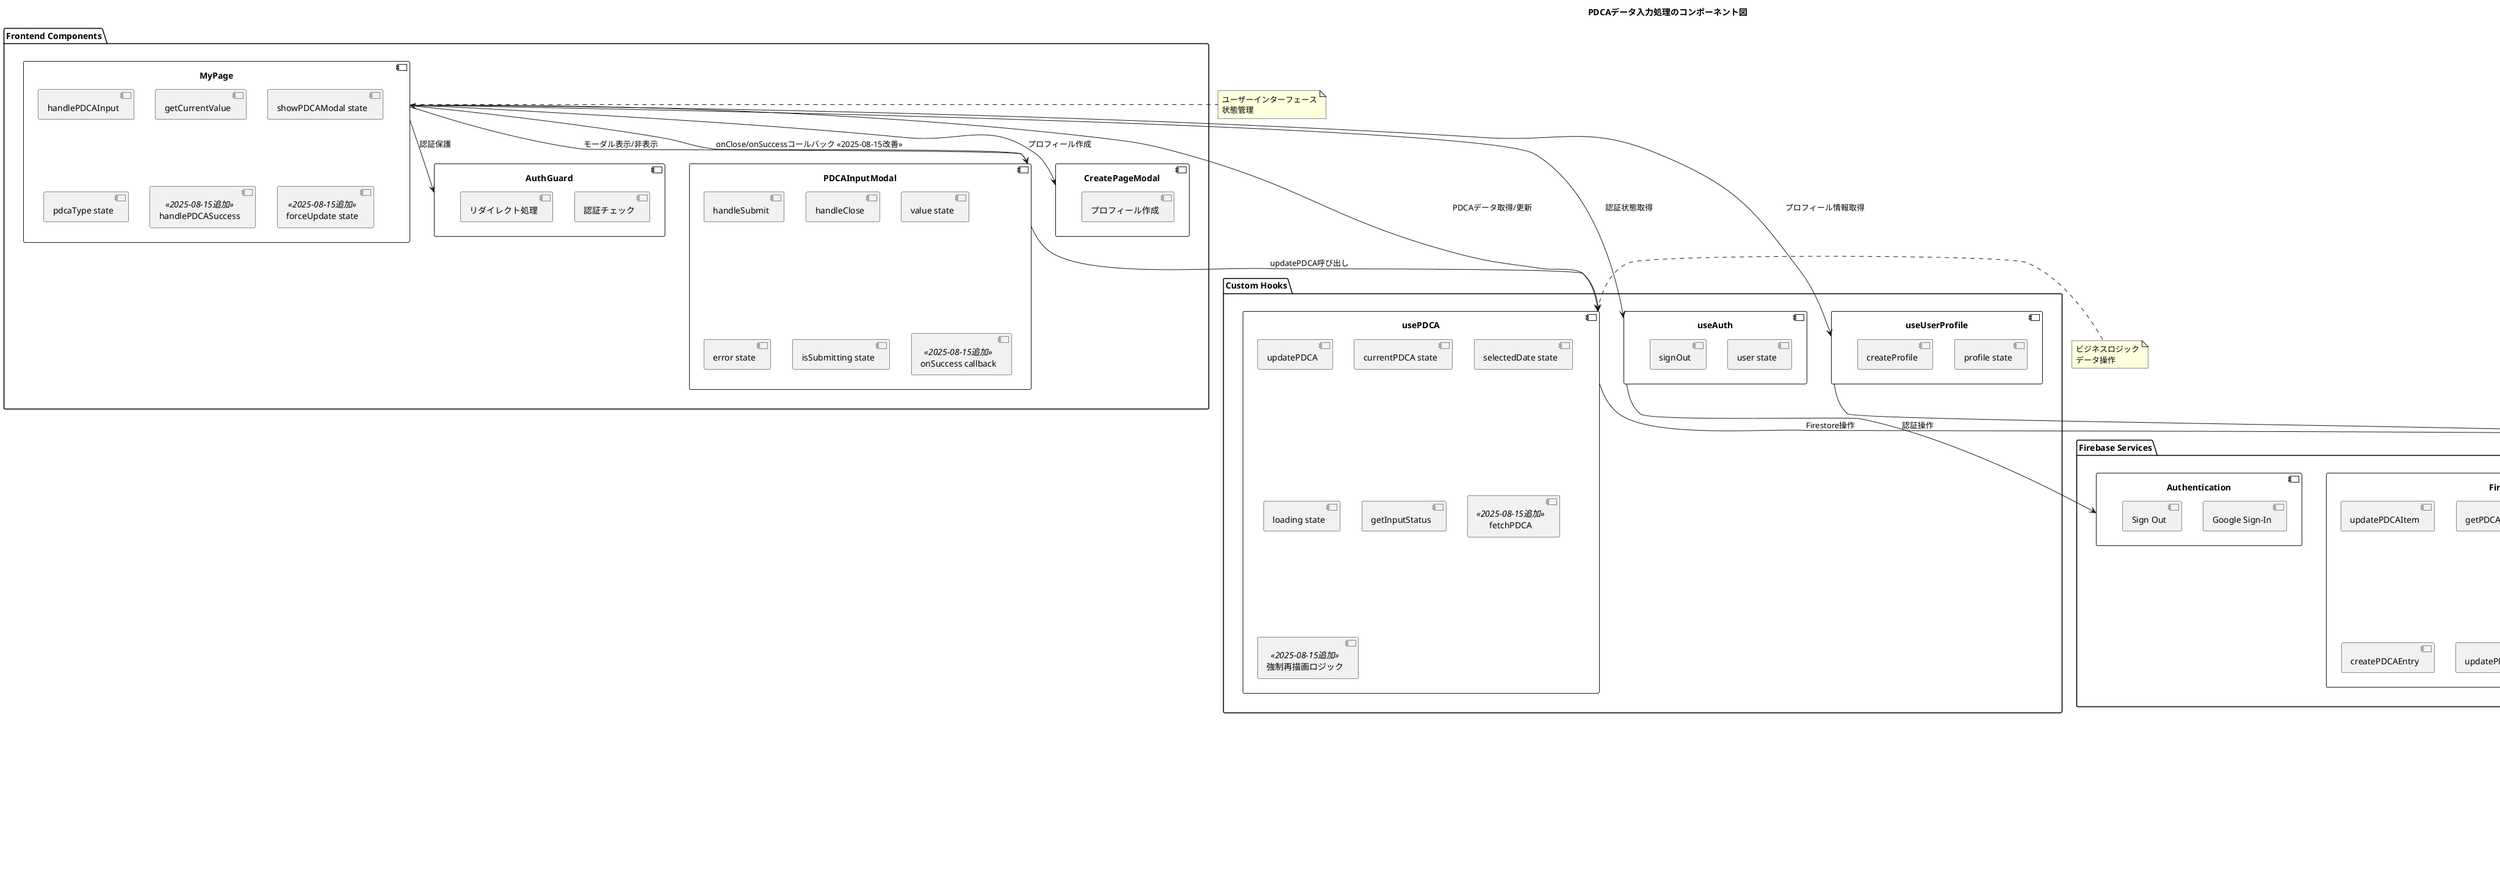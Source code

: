 @startuml
title PDCAデータ入力処理のコンポーネント図

package "Frontend Components" {
  
  component "MyPage" as MP {
    [handlePDCAInput]
    [getCurrentValue]
    [showPDCAModal state]
    [pdcaType state]
    [handlePDCASuccess] <<2025-08-15追加>>
    [forceUpdate state] <<2025-08-15追加>>
  }
  
  component "PDCAInputModal" as PIM {
    [handleSubmit]
    [handleClose]
    [value state]
    [error state]
    [isSubmitting state]
    [onSuccess callback] <<2025-08-15追加>>
  }
  
  component "AuthGuard" as AG {
    [認証チェック]
    [リダイレクト処理]
  }
  
  component "CreatePageModal" as CPM {
    [プロフィール作成]
  }
}

package "Custom Hooks" {
  
  component "usePDCA" as UPH {
    [updatePDCA]
    [currentPDCA state]
    [selectedDate state]
    [loading state]
    [error state]
    [getInputStatus]
    [fetchPDCA] <<2025-08-15追加>>
    [強制再描画ロジック] <<2025-08-15追加>>
  }
  
  component "useAuth" as UA {
    [user state]
    [signOut]
  }
  
  component "useUserProfile" as UUP {
    [profile state]
    [createProfile]
  }
}

package "Firebase Services" {
  
  component "Firestore" as FS {
    [updatePDCAItem]
    [getPDCAEntry]
    [getUserPDCAEntries]
    [createPDCAEntry]
    [updatePDCAEntry]
  }
  
  component "Authentication" as AUTH {
    [Google Sign-In]
    [Sign Out]
  }
}

package "Data Models" {
  
  component "PDCAData" as PD {
    [uid管理]
    [date管理]
    [plan管理]
    [do管理]
    [check管理]
    [action管理]
    [createdAt管理]
    [updatedAt管理]
  }
  
  component "UserProfile" as UP {
    [uid管理]
    [nickname管理]
    [bio管理]
    [location管理]
    [profileCreatedAt管理]
    [profileUpdatedAt管理]
  }
}

' 関係性の定義
MP --> PIM : モーダル表示/非表示
MP --> UPH : PDCAデータ取得/更新
MP --> UA : 認証状態取得
MP --> UUP : プロフィール情報取得
MP --> AG : 認証保護
MP --> CPM : プロフィール作成

PIM --> UPH : updatePDCA呼び出し
PIM --> MP : onClose/onSuccessコールバック <<2025-08-15改善>>

UPH --> FS : Firestore操作
UA --> AUTH : 認証操作
UUP --> FS : プロフィール操作

FS --> PD : PDCAData操作
FS --> UP : UserProfile操作

' データフロー
note right of MP : ユーザーインターフェース\n状態管理
note right of UPH : ビジネスロジック\nデータ操作
note right of FS : データ永続化\nFirebase操作

/'note over MP, FS
**修正履歴 (2025-08-15)**

**課題**: PDCAデータ入力後の表示更新問題

**追加された機能**:
1. **MyPage**: handlePDCASuccess() - 更新完了時の処理
2. **MyPage**: forceUpdate状態 - 強制再描画用
3. **PDCAInputModal**: onSuccessコールバック - 親コンポーネント通知
4. **usePDCA**: fetchPDCA() - データ再取得関数
5. **usePDCA**: 強制再描画ロジック - 状態更新の確実性向上

**改善された関係性**:
- PIM → MP: onSuccessコールバックによる確実な状態同期
- MP → UPH: fetchPDCA()による強制データ再取得
- UPH内部: 強制再描画メカニズムによる状態更新の確実性

**技術的改善点**:
- 非同期処理の完了待ち
- React状態更新の強制トリガー
- コンポーネント間通信の強化
- デバッグ機能の追加
end note
'/
@enduml
